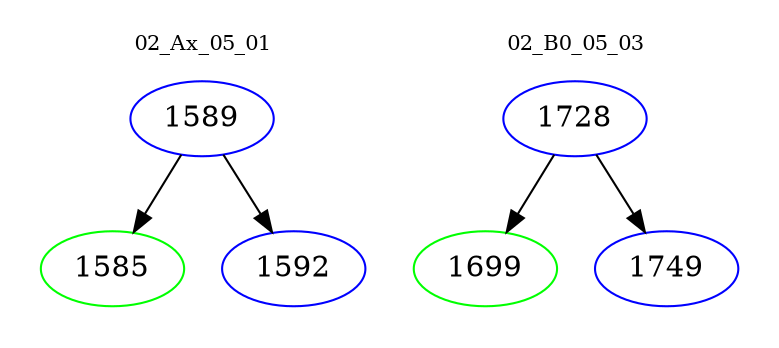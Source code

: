 digraph{
subgraph cluster_0 {
color = white
label = "02_Ax_05_01";
fontsize=10;
T0_1589 [label="1589", color="blue"]
T0_1589 -> T0_1585 [color="black"]
T0_1585 [label="1585", color="green"]
T0_1589 -> T0_1592 [color="black"]
T0_1592 [label="1592", color="blue"]
}
subgraph cluster_1 {
color = white
label = "02_B0_05_03";
fontsize=10;
T1_1728 [label="1728", color="blue"]
T1_1728 -> T1_1699 [color="black"]
T1_1699 [label="1699", color="green"]
T1_1728 -> T1_1749 [color="black"]
T1_1749 [label="1749", color="blue"]
}
}

